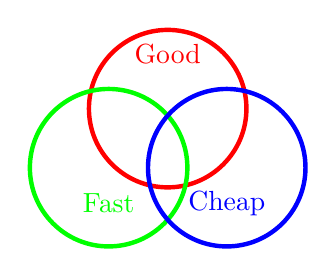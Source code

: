 \begin{tikzpicture}
	\draw[color=red,ultra thick] (0, 0) circle (1);
	\draw[color=green,ultra thick] (-0.75, -0.75) circle (1);
	\draw[color=blue,ultra thick] (0.75, -0.75) circle (1);
	\node[color=red] at (0,0.7){Good};
	\node[color=green] at (-0.75,-1.2){Fast};
	\node[color=blue] at (0.75,-1.2){Cheap};
\end{tikzpicture}
